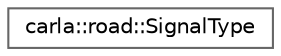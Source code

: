 digraph "类继承关系图"
{
 // INTERACTIVE_SVG=YES
 // LATEX_PDF_SIZE
  bgcolor="transparent";
  edge [fontname=Helvetica,fontsize=10,labelfontname=Helvetica,labelfontsize=10];
  node [fontname=Helvetica,fontsize=10,shape=box,height=0.2,width=0.4];
  rankdir="LR";
  Node0 [id="Node000000",label="carla::road::SignalType",height=0.2,width=0.4,color="grey40", fillcolor="white", style="filled",URL="$db/d47/classcarla_1_1road_1_1SignalType.html",tooltip="Using OpenDRIVE 1.5M (6.10 Country Codes)"];
}
